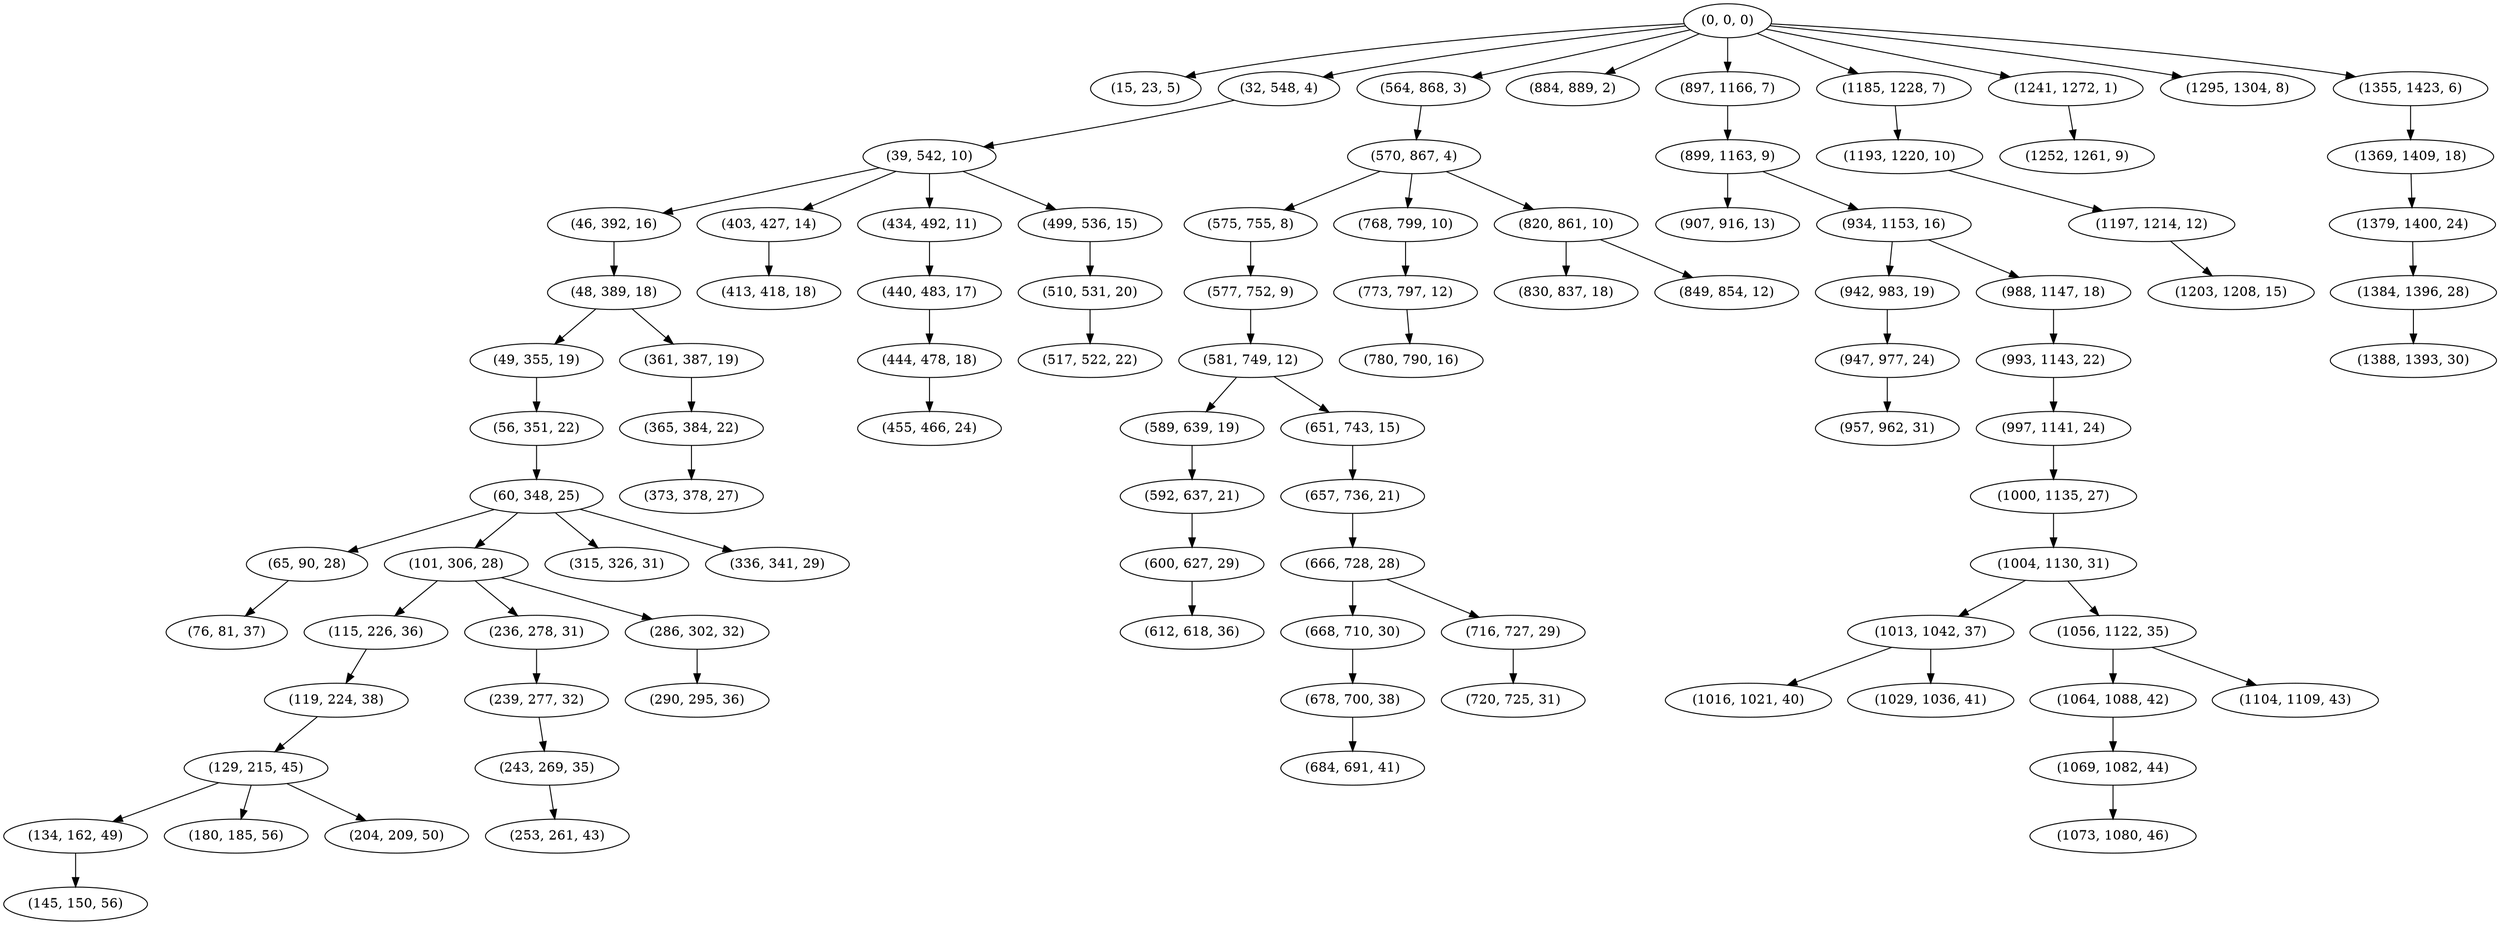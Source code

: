 digraph tree {
    "(0, 0, 0)";
    "(15, 23, 5)";
    "(32, 548, 4)";
    "(39, 542, 10)";
    "(46, 392, 16)";
    "(48, 389, 18)";
    "(49, 355, 19)";
    "(56, 351, 22)";
    "(60, 348, 25)";
    "(65, 90, 28)";
    "(76, 81, 37)";
    "(101, 306, 28)";
    "(115, 226, 36)";
    "(119, 224, 38)";
    "(129, 215, 45)";
    "(134, 162, 49)";
    "(145, 150, 56)";
    "(180, 185, 56)";
    "(204, 209, 50)";
    "(236, 278, 31)";
    "(239, 277, 32)";
    "(243, 269, 35)";
    "(253, 261, 43)";
    "(286, 302, 32)";
    "(290, 295, 36)";
    "(315, 326, 31)";
    "(336, 341, 29)";
    "(361, 387, 19)";
    "(365, 384, 22)";
    "(373, 378, 27)";
    "(403, 427, 14)";
    "(413, 418, 18)";
    "(434, 492, 11)";
    "(440, 483, 17)";
    "(444, 478, 18)";
    "(455, 466, 24)";
    "(499, 536, 15)";
    "(510, 531, 20)";
    "(517, 522, 22)";
    "(564, 868, 3)";
    "(570, 867, 4)";
    "(575, 755, 8)";
    "(577, 752, 9)";
    "(581, 749, 12)";
    "(589, 639, 19)";
    "(592, 637, 21)";
    "(600, 627, 29)";
    "(612, 618, 36)";
    "(651, 743, 15)";
    "(657, 736, 21)";
    "(666, 728, 28)";
    "(668, 710, 30)";
    "(678, 700, 38)";
    "(684, 691, 41)";
    "(716, 727, 29)";
    "(720, 725, 31)";
    "(768, 799, 10)";
    "(773, 797, 12)";
    "(780, 790, 16)";
    "(820, 861, 10)";
    "(830, 837, 18)";
    "(849, 854, 12)";
    "(884, 889, 2)";
    "(897, 1166, 7)";
    "(899, 1163, 9)";
    "(907, 916, 13)";
    "(934, 1153, 16)";
    "(942, 983, 19)";
    "(947, 977, 24)";
    "(957, 962, 31)";
    "(988, 1147, 18)";
    "(993, 1143, 22)";
    "(997, 1141, 24)";
    "(1000, 1135, 27)";
    "(1004, 1130, 31)";
    "(1013, 1042, 37)";
    "(1016, 1021, 40)";
    "(1029, 1036, 41)";
    "(1056, 1122, 35)";
    "(1064, 1088, 42)";
    "(1069, 1082, 44)";
    "(1073, 1080, 46)";
    "(1104, 1109, 43)";
    "(1185, 1228, 7)";
    "(1193, 1220, 10)";
    "(1197, 1214, 12)";
    "(1203, 1208, 15)";
    "(1241, 1272, 1)";
    "(1252, 1261, 9)";
    "(1295, 1304, 8)";
    "(1355, 1423, 6)";
    "(1369, 1409, 18)";
    "(1379, 1400, 24)";
    "(1384, 1396, 28)";
    "(1388, 1393, 30)";
    "(0, 0, 0)" -> "(15, 23, 5)";
    "(0, 0, 0)" -> "(32, 548, 4)";
    "(0, 0, 0)" -> "(564, 868, 3)";
    "(0, 0, 0)" -> "(884, 889, 2)";
    "(0, 0, 0)" -> "(897, 1166, 7)";
    "(0, 0, 0)" -> "(1185, 1228, 7)";
    "(0, 0, 0)" -> "(1241, 1272, 1)";
    "(0, 0, 0)" -> "(1295, 1304, 8)";
    "(0, 0, 0)" -> "(1355, 1423, 6)";
    "(32, 548, 4)" -> "(39, 542, 10)";
    "(39, 542, 10)" -> "(46, 392, 16)";
    "(39, 542, 10)" -> "(403, 427, 14)";
    "(39, 542, 10)" -> "(434, 492, 11)";
    "(39, 542, 10)" -> "(499, 536, 15)";
    "(46, 392, 16)" -> "(48, 389, 18)";
    "(48, 389, 18)" -> "(49, 355, 19)";
    "(48, 389, 18)" -> "(361, 387, 19)";
    "(49, 355, 19)" -> "(56, 351, 22)";
    "(56, 351, 22)" -> "(60, 348, 25)";
    "(60, 348, 25)" -> "(65, 90, 28)";
    "(60, 348, 25)" -> "(101, 306, 28)";
    "(60, 348, 25)" -> "(315, 326, 31)";
    "(60, 348, 25)" -> "(336, 341, 29)";
    "(65, 90, 28)" -> "(76, 81, 37)";
    "(101, 306, 28)" -> "(115, 226, 36)";
    "(101, 306, 28)" -> "(236, 278, 31)";
    "(101, 306, 28)" -> "(286, 302, 32)";
    "(115, 226, 36)" -> "(119, 224, 38)";
    "(119, 224, 38)" -> "(129, 215, 45)";
    "(129, 215, 45)" -> "(134, 162, 49)";
    "(129, 215, 45)" -> "(180, 185, 56)";
    "(129, 215, 45)" -> "(204, 209, 50)";
    "(134, 162, 49)" -> "(145, 150, 56)";
    "(236, 278, 31)" -> "(239, 277, 32)";
    "(239, 277, 32)" -> "(243, 269, 35)";
    "(243, 269, 35)" -> "(253, 261, 43)";
    "(286, 302, 32)" -> "(290, 295, 36)";
    "(361, 387, 19)" -> "(365, 384, 22)";
    "(365, 384, 22)" -> "(373, 378, 27)";
    "(403, 427, 14)" -> "(413, 418, 18)";
    "(434, 492, 11)" -> "(440, 483, 17)";
    "(440, 483, 17)" -> "(444, 478, 18)";
    "(444, 478, 18)" -> "(455, 466, 24)";
    "(499, 536, 15)" -> "(510, 531, 20)";
    "(510, 531, 20)" -> "(517, 522, 22)";
    "(564, 868, 3)" -> "(570, 867, 4)";
    "(570, 867, 4)" -> "(575, 755, 8)";
    "(570, 867, 4)" -> "(768, 799, 10)";
    "(570, 867, 4)" -> "(820, 861, 10)";
    "(575, 755, 8)" -> "(577, 752, 9)";
    "(577, 752, 9)" -> "(581, 749, 12)";
    "(581, 749, 12)" -> "(589, 639, 19)";
    "(581, 749, 12)" -> "(651, 743, 15)";
    "(589, 639, 19)" -> "(592, 637, 21)";
    "(592, 637, 21)" -> "(600, 627, 29)";
    "(600, 627, 29)" -> "(612, 618, 36)";
    "(651, 743, 15)" -> "(657, 736, 21)";
    "(657, 736, 21)" -> "(666, 728, 28)";
    "(666, 728, 28)" -> "(668, 710, 30)";
    "(666, 728, 28)" -> "(716, 727, 29)";
    "(668, 710, 30)" -> "(678, 700, 38)";
    "(678, 700, 38)" -> "(684, 691, 41)";
    "(716, 727, 29)" -> "(720, 725, 31)";
    "(768, 799, 10)" -> "(773, 797, 12)";
    "(773, 797, 12)" -> "(780, 790, 16)";
    "(820, 861, 10)" -> "(830, 837, 18)";
    "(820, 861, 10)" -> "(849, 854, 12)";
    "(897, 1166, 7)" -> "(899, 1163, 9)";
    "(899, 1163, 9)" -> "(907, 916, 13)";
    "(899, 1163, 9)" -> "(934, 1153, 16)";
    "(934, 1153, 16)" -> "(942, 983, 19)";
    "(934, 1153, 16)" -> "(988, 1147, 18)";
    "(942, 983, 19)" -> "(947, 977, 24)";
    "(947, 977, 24)" -> "(957, 962, 31)";
    "(988, 1147, 18)" -> "(993, 1143, 22)";
    "(993, 1143, 22)" -> "(997, 1141, 24)";
    "(997, 1141, 24)" -> "(1000, 1135, 27)";
    "(1000, 1135, 27)" -> "(1004, 1130, 31)";
    "(1004, 1130, 31)" -> "(1013, 1042, 37)";
    "(1004, 1130, 31)" -> "(1056, 1122, 35)";
    "(1013, 1042, 37)" -> "(1016, 1021, 40)";
    "(1013, 1042, 37)" -> "(1029, 1036, 41)";
    "(1056, 1122, 35)" -> "(1064, 1088, 42)";
    "(1056, 1122, 35)" -> "(1104, 1109, 43)";
    "(1064, 1088, 42)" -> "(1069, 1082, 44)";
    "(1069, 1082, 44)" -> "(1073, 1080, 46)";
    "(1185, 1228, 7)" -> "(1193, 1220, 10)";
    "(1193, 1220, 10)" -> "(1197, 1214, 12)";
    "(1197, 1214, 12)" -> "(1203, 1208, 15)";
    "(1241, 1272, 1)" -> "(1252, 1261, 9)";
    "(1355, 1423, 6)" -> "(1369, 1409, 18)";
    "(1369, 1409, 18)" -> "(1379, 1400, 24)";
    "(1379, 1400, 24)" -> "(1384, 1396, 28)";
    "(1384, 1396, 28)" -> "(1388, 1393, 30)";
}
